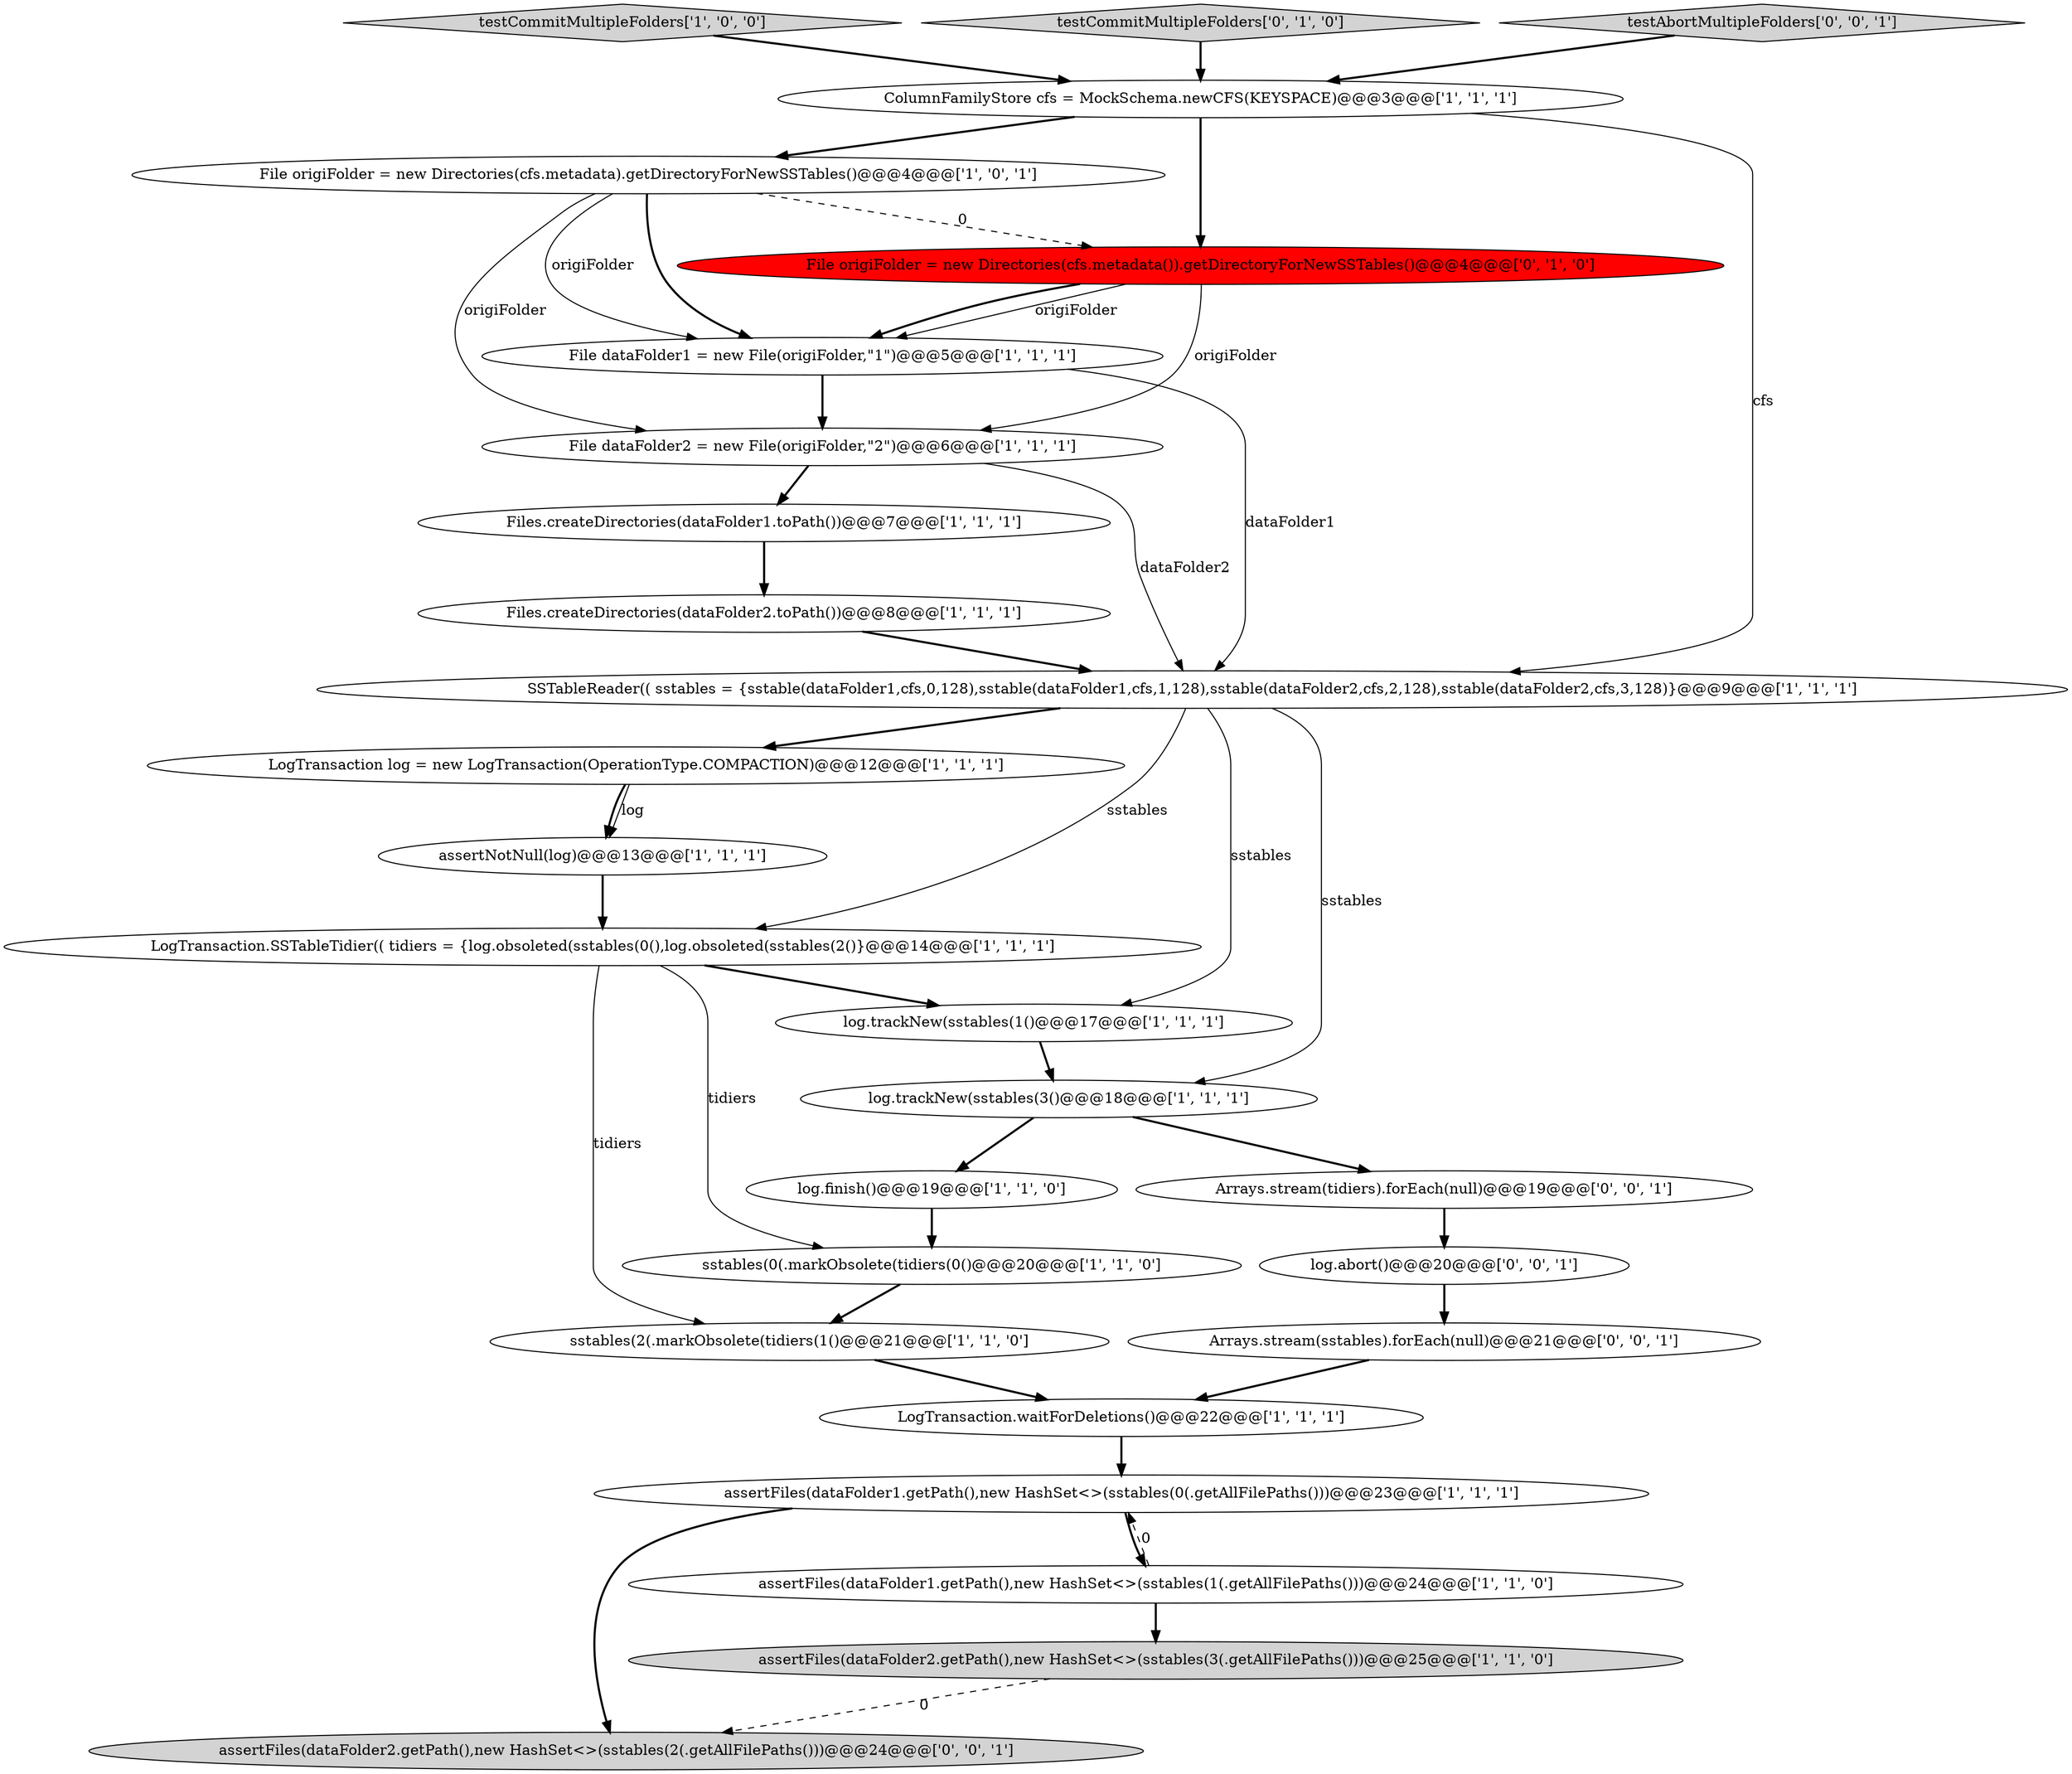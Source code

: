 digraph {
4 [style = filled, label = "File dataFolder1 = new File(origiFolder,\"1\")@@@5@@@['1', '1', '1']", fillcolor = white, shape = ellipse image = "AAA0AAABBB1BBB"];
26 [style = filled, label = "assertFiles(dataFolder2.getPath(),new HashSet<>(sstables(2(.getAllFilePaths()))@@@24@@@['0', '0', '1']", fillcolor = lightgray, shape = ellipse image = "AAA0AAABBB3BBB"];
23 [style = filled, label = "Arrays.stream(sstables).forEach(null)@@@21@@@['0', '0', '1']", fillcolor = white, shape = ellipse image = "AAA0AAABBB3BBB"];
2 [style = filled, label = "Files.createDirectories(dataFolder2.toPath())@@@8@@@['1', '1', '1']", fillcolor = white, shape = ellipse image = "AAA0AAABBB1BBB"];
15 [style = filled, label = "sstables(2(.markObsolete(tidiers(1()@@@21@@@['1', '1', '0']", fillcolor = white, shape = ellipse image = "AAA0AAABBB1BBB"];
17 [style = filled, label = "File origiFolder = new Directories(cfs.metadata).getDirectoryForNewSSTables()@@@4@@@['1', '0', '1']", fillcolor = white, shape = ellipse image = "AAA0AAABBB1BBB"];
10 [style = filled, label = "testCommitMultipleFolders['1', '0', '0']", fillcolor = lightgray, shape = diamond image = "AAA0AAABBB1BBB"];
22 [style = filled, label = "Arrays.stream(tidiers).forEach(null)@@@19@@@['0', '0', '1']", fillcolor = white, shape = ellipse image = "AAA0AAABBB3BBB"];
20 [style = filled, label = "File origiFolder = new Directories(cfs.metadata()).getDirectoryForNewSSTables()@@@4@@@['0', '1', '0']", fillcolor = red, shape = ellipse image = "AAA1AAABBB2BBB"];
16 [style = filled, label = "LogTransaction.SSTableTidier(( tidiers = {log.obsoleted(sstables(0(),log.obsoleted(sstables(2()}@@@14@@@['1', '1', '1']", fillcolor = white, shape = ellipse image = "AAA0AAABBB1BBB"];
12 [style = filled, label = "LogTransaction.waitForDeletions()@@@22@@@['1', '1', '1']", fillcolor = white, shape = ellipse image = "AAA0AAABBB1BBB"];
21 [style = filled, label = "testCommitMultipleFolders['0', '1', '0']", fillcolor = lightgray, shape = diamond image = "AAA0AAABBB2BBB"];
25 [style = filled, label = "log.abort()@@@20@@@['0', '0', '1']", fillcolor = white, shape = ellipse image = "AAA0AAABBB3BBB"];
24 [style = filled, label = "testAbortMultipleFolders['0', '0', '1']", fillcolor = lightgray, shape = diamond image = "AAA0AAABBB3BBB"];
9 [style = filled, label = "assertFiles(dataFolder1.getPath(),new HashSet<>(sstables(0(.getAllFilePaths()))@@@23@@@['1', '1', '1']", fillcolor = white, shape = ellipse image = "AAA0AAABBB1BBB"];
3 [style = filled, label = "assertFiles(dataFolder2.getPath(),new HashSet<>(sstables(3(.getAllFilePaths()))@@@25@@@['1', '1', '0']", fillcolor = lightgray, shape = ellipse image = "AAA0AAABBB1BBB"];
19 [style = filled, label = "log.trackNew(sstables(3()@@@18@@@['1', '1', '1']", fillcolor = white, shape = ellipse image = "AAA0AAABBB1BBB"];
18 [style = filled, label = "ColumnFamilyStore cfs = MockSchema.newCFS(KEYSPACE)@@@3@@@['1', '1', '1']", fillcolor = white, shape = ellipse image = "AAA0AAABBB1BBB"];
11 [style = filled, label = "log.trackNew(sstables(1()@@@17@@@['1', '1', '1']", fillcolor = white, shape = ellipse image = "AAA0AAABBB1BBB"];
1 [style = filled, label = "Files.createDirectories(dataFolder1.toPath())@@@7@@@['1', '1', '1']", fillcolor = white, shape = ellipse image = "AAA0AAABBB1BBB"];
14 [style = filled, label = "sstables(0(.markObsolete(tidiers(0()@@@20@@@['1', '1', '0']", fillcolor = white, shape = ellipse image = "AAA0AAABBB1BBB"];
5 [style = filled, label = "SSTableReader(( sstables = {sstable(dataFolder1,cfs,0,128),sstable(dataFolder1,cfs,1,128),sstable(dataFolder2,cfs,2,128),sstable(dataFolder2,cfs,3,128)}@@@9@@@['1', '1', '1']", fillcolor = white, shape = ellipse image = "AAA0AAABBB1BBB"];
7 [style = filled, label = "assertFiles(dataFolder1.getPath(),new HashSet<>(sstables(1(.getAllFilePaths()))@@@24@@@['1', '1', '0']", fillcolor = white, shape = ellipse image = "AAA0AAABBB1BBB"];
0 [style = filled, label = "log.finish()@@@19@@@['1', '1', '0']", fillcolor = white, shape = ellipse image = "AAA0AAABBB1BBB"];
13 [style = filled, label = "File dataFolder2 = new File(origiFolder,\"2\")@@@6@@@['1', '1', '1']", fillcolor = white, shape = ellipse image = "AAA0AAABBB1BBB"];
6 [style = filled, label = "LogTransaction log = new LogTransaction(OperationType.COMPACTION)@@@12@@@['1', '1', '1']", fillcolor = white, shape = ellipse image = "AAA0AAABBB1BBB"];
8 [style = filled, label = "assertNotNull(log)@@@13@@@['1', '1', '1']", fillcolor = white, shape = ellipse image = "AAA0AAABBB1BBB"];
8->16 [style = bold, label=""];
10->18 [style = bold, label=""];
22->25 [style = bold, label=""];
5->16 [style = solid, label="sstables"];
16->11 [style = bold, label=""];
3->26 [style = dashed, label="0"];
25->23 [style = bold, label=""];
17->13 [style = solid, label="origiFolder"];
4->13 [style = bold, label=""];
18->17 [style = bold, label=""];
5->19 [style = solid, label="sstables"];
4->5 [style = solid, label="dataFolder1"];
11->19 [style = bold, label=""];
9->7 [style = bold, label=""];
12->9 [style = bold, label=""];
13->5 [style = solid, label="dataFolder2"];
24->18 [style = bold, label=""];
20->4 [style = solid, label="origiFolder"];
21->18 [style = bold, label=""];
7->3 [style = bold, label=""];
13->1 [style = bold, label=""];
19->0 [style = bold, label=""];
20->4 [style = bold, label=""];
18->5 [style = solid, label="cfs"];
9->26 [style = bold, label=""];
18->20 [style = bold, label=""];
0->14 [style = bold, label=""];
16->14 [style = solid, label="tidiers"];
5->6 [style = bold, label=""];
16->15 [style = solid, label="tidiers"];
17->20 [style = dashed, label="0"];
7->9 [style = dashed, label="0"];
6->8 [style = bold, label=""];
6->8 [style = solid, label="log"];
14->15 [style = bold, label=""];
1->2 [style = bold, label=""];
15->12 [style = bold, label=""];
23->12 [style = bold, label=""];
17->4 [style = solid, label="origiFolder"];
20->13 [style = solid, label="origiFolder"];
5->11 [style = solid, label="sstables"];
19->22 [style = bold, label=""];
17->4 [style = bold, label=""];
2->5 [style = bold, label=""];
}
